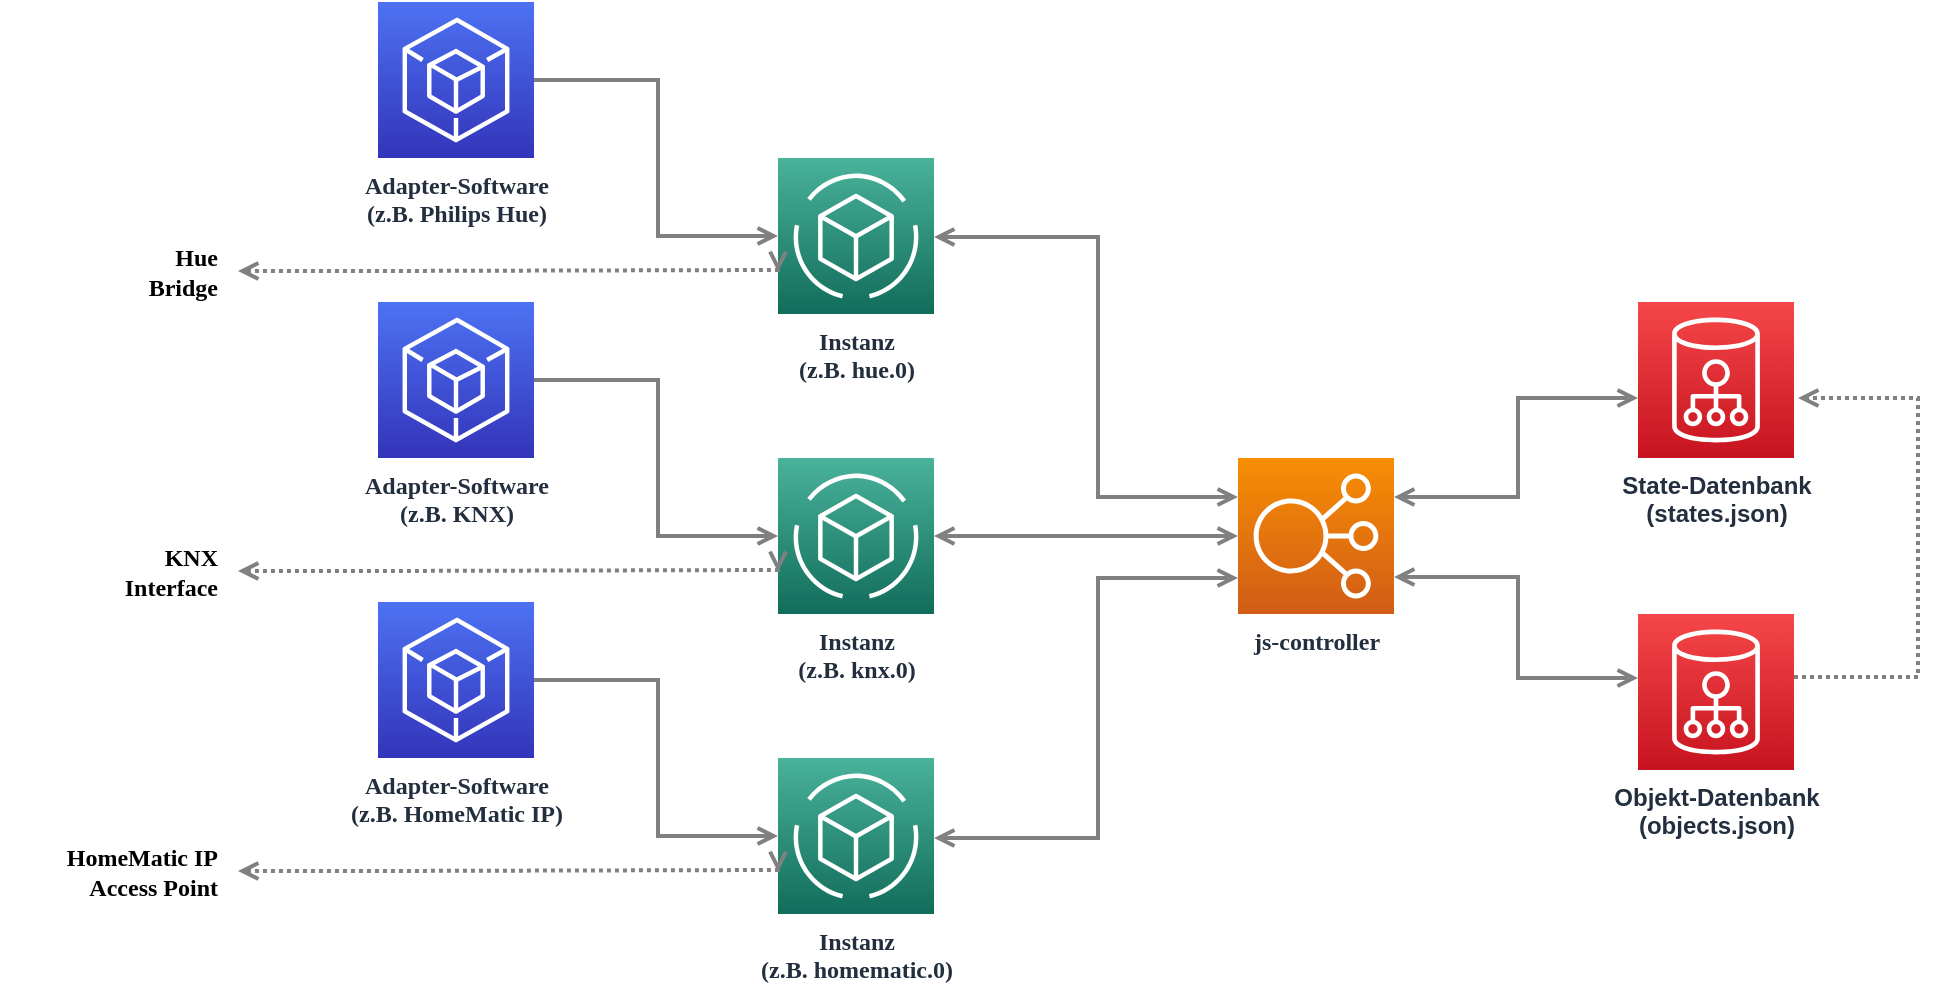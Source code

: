 <mxfile version="14.4.8" type="google"><diagram id="Ht1M8jgEwFfnCIfOTk4-" name="Page-1"><mxGraphModel dx="1010" dy="1412" grid="1" gridSize="10" guides="1" tooltips="1" connect="1" arrows="1" fold="1" page="1" pageScale="1" pageWidth="1169" pageHeight="827" math="0" shadow="0"><root><mxCell id="0"/><mxCell id="1" parent="0"/><mxCell id="UEzPUAAOIrF-is8g5C7q-143" style="edgeStyle=orthogonalEdgeStyle;rounded=0;orthogonalLoop=1;jettySize=auto;html=1;startArrow=open;startFill=0;endArrow=open;endFill=0;strokeWidth=2;strokeColor=#808080;exitX=1;exitY=0.25;exitDx=0;exitDy=0;exitPerimeter=0;" parent="1" source="tRkk_7sVkcCCTLNDoQvb-1" target="UEzPUAAOIrF-is8g5C7q-112" edge="1"><mxGeometry relative="1" as="geometry"><mxPoint x="640" y="130" as="sourcePoint"/><mxPoint x="680" y="250" as="targetPoint"/><Array as="points"><mxPoint x="840" y="330"/><mxPoint x="840" y="280"/></Array></mxGeometry></mxCell><mxCell id="UEzPUAAOIrF-is8g5C7q-112" value="State-Datenbank&lt;br&gt;(states.json)" style="outlineConnect=0;fontColor=#232F3E;gradientColor=#F54749;gradientDirection=north;fillColor=#C7131F;strokeColor=#ffffff;dashed=0;verticalLabelPosition=bottom;verticalAlign=top;align=center;html=1;fontSize=12;fontStyle=1;aspect=fixed;shape=mxgraph.aws4.resourceIcon;resIcon=mxgraph.aws4.cloud_directory;labelBackgroundColor=none;" parent="1" vertex="1"><mxGeometry x="900" y="232" width="78" height="78" as="geometry"/></mxCell><mxCell id="tRkk_7sVkcCCTLNDoQvb-1" value="js-controller" style="points=[[0,0,0],[0.25,0,0],[0.5,0,0],[0.75,0,0],[1,0,0],[0,1,0],[0.25,1,0],[0.5,1,0],[0.75,1,0],[1,1,0],[0,0.25,0],[0,0.5,0],[0,0.75,0],[1,0.25,0],[1,0.5,0],[1,0.75,0]];outlineConnect=0;fontColor=#232F3E;gradientColor=#F78E04;gradientDirection=north;fillColor=#D05C17;strokeColor=#ffffff;dashed=0;verticalLabelPosition=bottom;verticalAlign=top;align=center;html=1;fontSize=12;fontStyle=1;aspect=fixed;shape=mxgraph.aws4.resourceIcon;resIcon=mxgraph.aws4.elastic_load_balancing;dashPattern=1 1;labelBackgroundColor=none;fontFamily=Verdana;" vertex="1" parent="1"><mxGeometry x="700" y="310" width="78" height="78" as="geometry"/></mxCell><mxCell id="tRkk_7sVkcCCTLNDoQvb-2" value="Objekt-Datenbank&lt;br&gt;(objects.json)" style="outlineConnect=0;fontColor=#232F3E;gradientColor=#F54749;gradientDirection=north;fillColor=#C7131F;strokeColor=#ffffff;dashed=0;verticalLabelPosition=bottom;verticalAlign=top;align=center;html=1;fontSize=12;fontStyle=1;aspect=fixed;shape=mxgraph.aws4.resourceIcon;resIcon=mxgraph.aws4.cloud_directory;labelBackgroundColor=none;" vertex="1" parent="1"><mxGeometry x="900" y="388" width="78" height="78" as="geometry"/></mxCell><mxCell id="tRkk_7sVkcCCTLNDoQvb-3" style="edgeStyle=orthogonalEdgeStyle;rounded=0;orthogonalLoop=1;jettySize=auto;html=1;startArrow=open;startFill=0;endArrow=open;endFill=0;strokeWidth=2;strokeColor=#808080;exitX=1;exitY=0.25;exitDx=0;exitDy=0;exitPerimeter=0;" edge="1" parent="1" target="tRkk_7sVkcCCTLNDoQvb-2"><mxGeometry relative="1" as="geometry"><mxPoint x="778" y="369.5" as="sourcePoint"/><mxPoint x="890" y="420" as="targetPoint"/><Array as="points"><mxPoint x="840" y="370"/><mxPoint x="840" y="420"/></Array></mxGeometry></mxCell><mxCell id="tRkk_7sVkcCCTLNDoQvb-7" style="edgeStyle=orthogonalEdgeStyle;rounded=0;orthogonalLoop=1;jettySize=auto;html=1;startArrow=none;startFill=0;endArrow=open;endFill=0;strokeWidth=2;strokeColor=#808080;exitX=1;exitY=0.25;exitDx=0;exitDy=0;exitPerimeter=0;dashed=1;dashPattern=1 1;" edge="1" parent="1"><mxGeometry relative="1" as="geometry"><mxPoint x="978" y="419.5" as="sourcePoint"/><mxPoint x="980" y="280" as="targetPoint"/><Array as="points"><mxPoint x="1040" y="420"/><mxPoint x="1040" y="280"/></Array></mxGeometry></mxCell><mxCell id="tRkk_7sVkcCCTLNDoQvb-9" value="Adapter-Software&lt;br&gt;(z.B. Philips Hue)" style="points=[[0,0,0],[0.25,0,0],[0.5,0,0],[0.75,0,0],[1,0,0],[0,1,0],[0.25,1,0],[0.5,1,0],[0.75,1,0],[1,1,0],[0,0.25,0],[0,0.5,0],[0,0.75,0],[1,0.25,0],[1,0.5,0],[1,0.75,0]];outlineConnect=0;fontColor=#232F3E;gradientColor=#4D72F3;gradientDirection=north;fillColor=#3334B9;strokeColor=#ffffff;dashed=0;verticalLabelPosition=bottom;verticalAlign=top;align=center;html=1;fontSize=12;fontStyle=1;aspect=fixed;shape=mxgraph.aws4.resourceIcon;resIcon=mxgraph.aws4.tools_and_sdks;dashPattern=1 1;labelBackgroundColor=none;fontFamily=Verdana;" vertex="1" parent="1"><mxGeometry x="270" y="82" width="78" height="78" as="geometry"/></mxCell><mxCell id="tRkk_7sVkcCCTLNDoQvb-13" value="Instanz&lt;br&gt;(z.B. hue.0)" style="points=[[0,0,0],[0.25,0,0],[0.5,0,0],[0.75,0,0],[1,0,0],[0,1,0],[0.25,1,0],[0.5,1,0],[0.75,1,0],[1,1,0],[0,0.25,0],[0,0.5,0],[0,0.75,0],[1,0.25,0],[1,0.5,0],[1,0.75,0]];outlineConnect=0;fontColor=#232F3E;gradientColor=#4AB29A;gradientDirection=north;fillColor=#116D5B;strokeColor=#ffffff;dashed=0;verticalLabelPosition=bottom;verticalAlign=top;align=center;html=1;fontSize=12;fontStyle=1;aspect=fixed;shape=mxgraph.aws4.resourceIcon;resIcon=mxgraph.aws4.apache_mxnet_on_aws;dashPattern=1 1;labelBackgroundColor=none;fontFamily=Verdana;" vertex="1" parent="1"><mxGeometry x="470" y="160" width="78" height="78" as="geometry"/></mxCell><mxCell id="tRkk_7sVkcCCTLNDoQvb-19" style="edgeStyle=orthogonalEdgeStyle;rounded=0;orthogonalLoop=1;jettySize=auto;html=1;startArrow=open;startFill=0;endArrow=open;endFill=0;strokeWidth=2;strokeColor=#808080;exitX=1;exitY=0.25;exitDx=0;exitDy=0;exitPerimeter=0;entryX=0;entryY=0.25;entryDx=0;entryDy=0;entryPerimeter=0;" edge="1" parent="1" target="tRkk_7sVkcCCTLNDoQvb-1"><mxGeometry relative="1" as="geometry"><mxPoint x="548" y="199.5" as="sourcePoint"/><mxPoint x="670" y="150" as="targetPoint"/><Array as="points"><mxPoint x="630" y="200"/><mxPoint x="630" y="330"/></Array></mxGeometry></mxCell><mxCell id="tRkk_7sVkcCCTLNDoQvb-20" style="edgeStyle=orthogonalEdgeStyle;rounded=0;orthogonalLoop=1;jettySize=auto;html=1;startArrow=open;startFill=0;endArrow=open;endFill=0;strokeWidth=2;strokeColor=#808080;exitX=1;exitY=0.25;exitDx=0;exitDy=0;exitPerimeter=0;" edge="1" parent="1" target="tRkk_7sVkcCCTLNDoQvb-1"><mxGeometry relative="1" as="geometry"><mxPoint x="548" y="500" as="sourcePoint"/><mxPoint x="700" y="370" as="targetPoint"/><Array as="points"><mxPoint x="630" y="500"/><mxPoint x="630" y="370"/></Array></mxGeometry></mxCell><mxCell id="tRkk_7sVkcCCTLNDoQvb-21" style="edgeStyle=orthogonalEdgeStyle;rounded=0;orthogonalLoop=1;jettySize=auto;html=1;startArrow=open;startFill=0;endArrow=open;endFill=0;strokeWidth=2;strokeColor=#808080;exitX=1;exitY=0.25;exitDx=0;exitDy=0;exitPerimeter=0;entryX=0;entryY=0.5;entryDx=0;entryDy=0;entryPerimeter=0;" edge="1" parent="1" target="tRkk_7sVkcCCTLNDoQvb-1"><mxGeometry relative="1" as="geometry"><mxPoint x="548" y="349" as="sourcePoint"/><mxPoint x="700" y="479" as="targetPoint"/><Array as="points"><mxPoint x="660" y="349"/><mxPoint x="660" y="349"/></Array></mxGeometry></mxCell><mxCell id="tRkk_7sVkcCCTLNDoQvb-23" style="edgeStyle=orthogonalEdgeStyle;rounded=0;orthogonalLoop=1;jettySize=auto;html=1;startArrow=none;startFill=0;endArrow=open;endFill=0;strokeWidth=2;strokeColor=#808080;exitX=1;exitY=0.5;exitDx=0;exitDy=0;exitPerimeter=0;" edge="1" parent="1" source="tRkk_7sVkcCCTLNDoQvb-9"><mxGeometry relative="1" as="geometry"><mxPoint x="348" y="198.5" as="sourcePoint"/><mxPoint x="470" y="199" as="targetPoint"/><Array as="points"><mxPoint x="410" y="121"/><mxPoint x="410" y="199"/></Array></mxGeometry></mxCell><mxCell id="tRkk_7sVkcCCTLNDoQvb-25" style="edgeStyle=orthogonalEdgeStyle;rounded=0;orthogonalLoop=1;jettySize=auto;html=1;startArrow=open;startFill=0;endArrow=open;endFill=0;strokeWidth=2;strokeColor=#808080;dashed=1;dashPattern=1 1;" edge="1" parent="1"><mxGeometry relative="1" as="geometry"><mxPoint x="200" y="216.5" as="sourcePoint"/><mxPoint x="470" y="217" as="targetPoint"/><Array as="points"><mxPoint x="270" y="216"/><mxPoint x="270" y="216"/></Array></mxGeometry></mxCell><mxCell id="tRkk_7sVkcCCTLNDoQvb-28" value="Hue&lt;br&gt;Bridge" style="text;html=1;resizable=0;autosize=1;align=right;verticalAlign=middle;points=[];fillColor=none;strokeColor=none;rounded=0;dashed=1;dashPattern=1 1;labelBackgroundColor=none;fontFamily=Verdana;fontSize=12;fontColor=#000000;fontStyle=1" vertex="1" parent="1"><mxGeometry x="131" y="202" width="60" height="30" as="geometry"/></mxCell><mxCell id="tRkk_7sVkcCCTLNDoQvb-32" value="Adapter-Software&lt;br&gt;(z.B. KNX)" style="points=[[0,0,0],[0.25,0,0],[0.5,0,0],[0.75,0,0],[1,0,0],[0,1,0],[0.25,1,0],[0.5,1,0],[0.75,1,0],[1,1,0],[0,0.25,0],[0,0.5,0],[0,0.75,0],[1,0.25,0],[1,0.5,0],[1,0.75,0]];outlineConnect=0;fontColor=#232F3E;gradientColor=#4D72F3;gradientDirection=north;fillColor=#3334B9;strokeColor=#ffffff;dashed=0;verticalLabelPosition=bottom;verticalAlign=top;align=center;html=1;fontSize=12;fontStyle=1;aspect=fixed;shape=mxgraph.aws4.resourceIcon;resIcon=mxgraph.aws4.tools_and_sdks;dashPattern=1 1;labelBackgroundColor=none;fontFamily=Verdana;" vertex="1" parent="1"><mxGeometry x="270" y="232" width="78" height="78" as="geometry"/></mxCell><mxCell id="tRkk_7sVkcCCTLNDoQvb-33" value="Instanz&lt;br&gt;(z.B. knx.0)" style="points=[[0,0,0],[0.25,0,0],[0.5,0,0],[0.75,0,0],[1,0,0],[0,1,0],[0.25,1,0],[0.5,1,0],[0.75,1,0],[1,1,0],[0,0.25,0],[0,0.5,0],[0,0.75,0],[1,0.25,0],[1,0.5,0],[1,0.75,0]];outlineConnect=0;fontColor=#232F3E;gradientColor=#4AB29A;gradientDirection=north;fillColor=#116D5B;strokeColor=#ffffff;dashed=0;verticalLabelPosition=bottom;verticalAlign=top;align=center;html=1;fontSize=12;fontStyle=1;aspect=fixed;shape=mxgraph.aws4.resourceIcon;resIcon=mxgraph.aws4.apache_mxnet_on_aws;dashPattern=1 1;labelBackgroundColor=none;fontFamily=Verdana;" vertex="1" parent="1"><mxGeometry x="470" y="310" width="78" height="78" as="geometry"/></mxCell><mxCell id="tRkk_7sVkcCCTLNDoQvb-34" style="edgeStyle=orthogonalEdgeStyle;rounded=0;orthogonalLoop=1;jettySize=auto;html=1;startArrow=none;startFill=0;endArrow=open;endFill=0;strokeWidth=2;strokeColor=#808080;exitX=1;exitY=0.5;exitDx=0;exitDy=0;exitPerimeter=0;" edge="1" parent="1" source="tRkk_7sVkcCCTLNDoQvb-32"><mxGeometry relative="1" as="geometry"><mxPoint x="348" y="348.5" as="sourcePoint"/><mxPoint x="470" y="349" as="targetPoint"/><Array as="points"><mxPoint x="410" y="271"/><mxPoint x="410" y="349"/></Array></mxGeometry></mxCell><mxCell id="tRkk_7sVkcCCTLNDoQvb-35" style="edgeStyle=orthogonalEdgeStyle;rounded=0;orthogonalLoop=1;jettySize=auto;html=1;startArrow=open;startFill=0;endArrow=open;endFill=0;strokeWidth=2;strokeColor=#808080;dashed=1;dashPattern=1 1;" edge="1" parent="1"><mxGeometry relative="1" as="geometry"><mxPoint x="200" y="366.5" as="sourcePoint"/><mxPoint x="470" y="367" as="targetPoint"/><Array as="points"><mxPoint x="270" y="366"/><mxPoint x="270" y="366"/></Array></mxGeometry></mxCell><mxCell id="tRkk_7sVkcCCTLNDoQvb-36" value="KNX&lt;br&gt;Interface" style="text;html=1;resizable=0;autosize=1;align=right;verticalAlign=middle;points=[];fillColor=none;strokeColor=none;rounded=0;dashed=1;dashPattern=1 1;labelBackgroundColor=none;fontFamily=Verdana;fontSize=12;fontColor=#000000;fontStyle=1" vertex="1" parent="1"><mxGeometry x="111" y="352" width="80" height="30" as="geometry"/></mxCell><mxCell id="tRkk_7sVkcCCTLNDoQvb-37" value="Adapter-Software&lt;br&gt;(z.B. HomeMatic IP)" style="points=[[0,0,0],[0.25,0,0],[0.5,0,0],[0.75,0,0],[1,0,0],[0,1,0],[0.25,1,0],[0.5,1,0],[0.75,1,0],[1,1,0],[0,0.25,0],[0,0.5,0],[0,0.75,0],[1,0.25,0],[1,0.5,0],[1,0.75,0]];outlineConnect=0;fontColor=#232F3E;gradientColor=#4D72F3;gradientDirection=north;fillColor=#3334B9;strokeColor=#ffffff;dashed=0;verticalLabelPosition=bottom;verticalAlign=top;align=center;html=1;fontSize=12;fontStyle=1;aspect=fixed;shape=mxgraph.aws4.resourceIcon;resIcon=mxgraph.aws4.tools_and_sdks;dashPattern=1 1;labelBackgroundColor=none;fontFamily=Verdana;" vertex="1" parent="1"><mxGeometry x="270" y="382" width="78" height="78" as="geometry"/></mxCell><mxCell id="tRkk_7sVkcCCTLNDoQvb-38" value="Instanz&lt;br&gt;(z.B. homematic.0)" style="points=[[0,0,0],[0.25,0,0],[0.5,0,0],[0.75,0,0],[1,0,0],[0,1,0],[0.25,1,0],[0.5,1,0],[0.75,1,0],[1,1,0],[0,0.25,0],[0,0.5,0],[0,0.75,0],[1,0.25,0],[1,0.5,0],[1,0.75,0]];outlineConnect=0;fontColor=#232F3E;gradientColor=#4AB29A;gradientDirection=north;fillColor=#116D5B;strokeColor=#ffffff;dashed=0;verticalLabelPosition=bottom;verticalAlign=top;align=center;html=1;fontSize=12;fontStyle=1;aspect=fixed;shape=mxgraph.aws4.resourceIcon;resIcon=mxgraph.aws4.apache_mxnet_on_aws;dashPattern=1 1;labelBackgroundColor=none;fontFamily=Verdana;" vertex="1" parent="1"><mxGeometry x="470" y="460" width="78" height="78" as="geometry"/></mxCell><mxCell id="tRkk_7sVkcCCTLNDoQvb-39" style="edgeStyle=orthogonalEdgeStyle;rounded=0;orthogonalLoop=1;jettySize=auto;html=1;startArrow=none;startFill=0;endArrow=open;endFill=0;strokeWidth=2;strokeColor=#808080;exitX=1;exitY=0.5;exitDx=0;exitDy=0;exitPerimeter=0;" edge="1" parent="1" source="tRkk_7sVkcCCTLNDoQvb-37"><mxGeometry relative="1" as="geometry"><mxPoint x="348" y="498.5" as="sourcePoint"/><mxPoint x="470" y="499" as="targetPoint"/><Array as="points"><mxPoint x="410" y="421"/><mxPoint x="410" y="499"/></Array></mxGeometry></mxCell><mxCell id="tRkk_7sVkcCCTLNDoQvb-40" style="edgeStyle=orthogonalEdgeStyle;rounded=0;orthogonalLoop=1;jettySize=auto;html=1;startArrow=open;startFill=0;endArrow=open;endFill=0;strokeWidth=2;strokeColor=#808080;dashed=1;dashPattern=1 1;" edge="1" parent="1"><mxGeometry relative="1" as="geometry"><mxPoint x="200" y="516.5" as="sourcePoint"/><mxPoint x="470" y="517" as="targetPoint"/><Array as="points"><mxPoint x="270" y="516"/><mxPoint x="270" y="516"/></Array></mxGeometry></mxCell><mxCell id="tRkk_7sVkcCCTLNDoQvb-41" value="HomeMatic IP&lt;br&gt;Access Point" style="text;html=1;resizable=0;autosize=1;align=right;verticalAlign=middle;points=[];fillColor=none;strokeColor=none;rounded=0;dashed=1;dashPattern=1 1;labelBackgroundColor=none;fontFamily=Verdana;fontSize=12;fontColor=#000000;fontStyle=1" vertex="1" parent="1"><mxGeometry x="81" y="502" width="110" height="30" as="geometry"/></mxCell></root></mxGraphModel></diagram></mxfile>